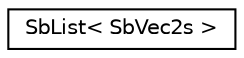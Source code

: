digraph "Graphical Class Hierarchy"
{
 // LATEX_PDF_SIZE
  edge [fontname="Helvetica",fontsize="10",labelfontname="Helvetica",labelfontsize="10"];
  node [fontname="Helvetica",fontsize="10",shape=record];
  rankdir="LR";
  Node0 [label="SbList\< SbVec2s \>",height=0.2,width=0.4,color="black", fillcolor="white", style="filled",URL="$classSbList.html",tooltip=" "];
}
